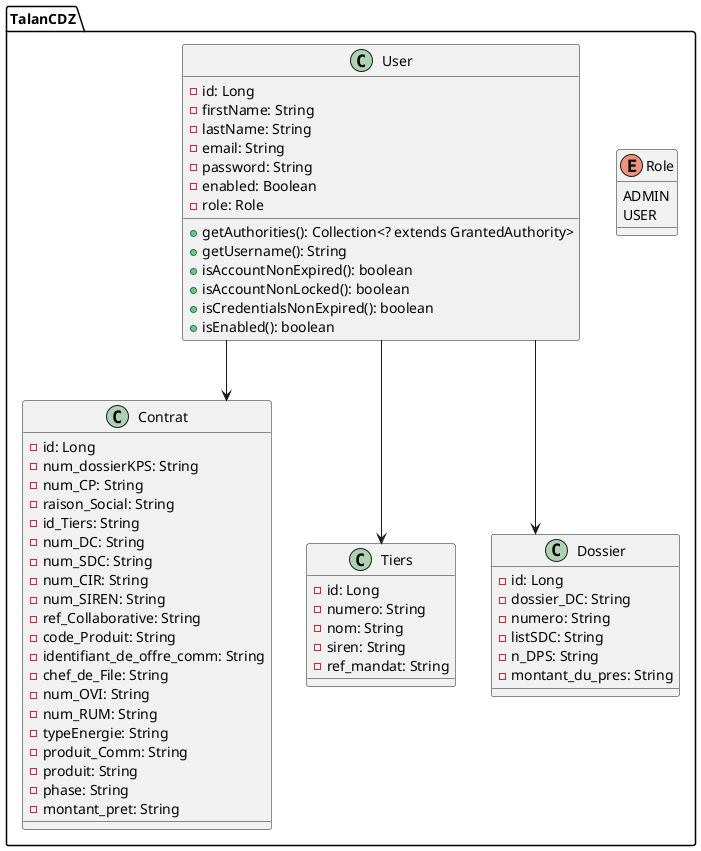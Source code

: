 @startuml
skinparam linetype ortho

package "TalanCDZ" {
  enum "Role" {
    ADMIN
    USER
  }

  class "Contrat" {
    -id: Long
    -num_dossierKPS: String
    -num_CP: String
    -raison_Social: String
    -id_Tiers: String
    -num_DC: String
    -num_SDC: String
    -num_CIR: String
    -num_SIREN: String
    -ref_Collaborative: String
    -code_Produit: String
    -identifiant_de_offre_comm: String
    -chef_de_File: String
    -num_OVI: String
    -num_RUM: String
    -typeEnergie: String
    -produit_Comm: String
    -produit: String
    -phase: String
    -montant_pret: String
  }

  class Tiers {
      -id: Long
      -numero: String
      -nom: String
      -siren: String
      -ref_mandat: String
  }

  class Dossier {
      -id: Long
      -dossier_DC: String
      -numero: String
      -listSDC: String
      -n_DPS: String
      -montant_du_pres: String
  }


  class "User" {
    -id: Long
    -firstName: String
    -lastName: String
    -email: String
    -password: String
    -enabled: Boolean
    -role: Role

    +getAuthorities(): Collection<? extends GrantedAuthority>
    +getUsername(): String
    +isAccountNonExpired(): boolean
    +isAccountNonLocked(): boolean
    +isCredentialsNonExpired(): boolean
    +isEnabled(): boolean
  }

  "User" -->  "Contrat"
   "User" -->  "Tiers"
   "User" -->  "Dossier"

}
@enduml
